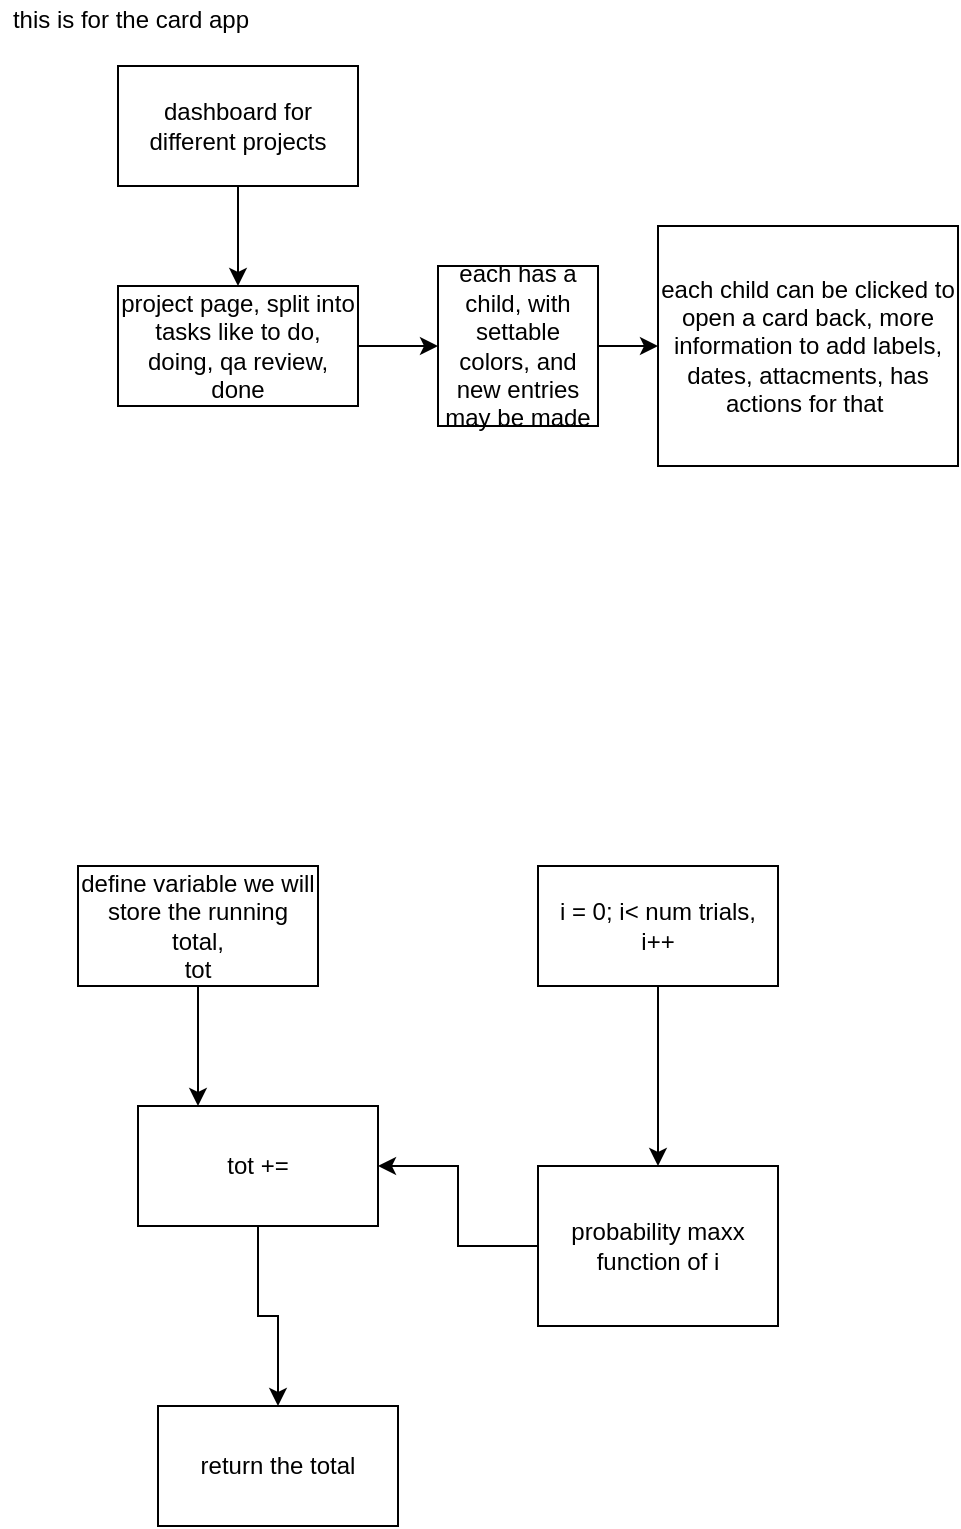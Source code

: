 <mxfile version="13.1.3">
    <diagram id="jjxZBv_k3mdtELfekc8B" name="Page-1">
        <mxGraphModel dx="875" dy="458" grid="1" gridSize="10" guides="1" tooltips="1" connect="1" arrows="1" fold="1" page="1" pageScale="1" pageWidth="850" pageHeight="1100" math="0" shadow="0">
            <root>
                <mxCell id="0"/>
                <mxCell id="1" parent="0"/>
                <mxCell id="3" style="edgeStyle=orthogonalEdgeStyle;rounded=0;orthogonalLoop=1;jettySize=auto;html=1;exitX=0.5;exitY=1;exitDx=0;exitDy=0;" parent="1" source="2" edge="1">
                    <mxGeometry relative="1" as="geometry">
                        <mxPoint x="130" y="160" as="targetPoint"/>
                    </mxGeometry>
                </mxCell>
                <mxCell id="2" value="dashboard for different projects&lt;br&gt;" style="rounded=0;whiteSpace=wrap;html=1;" parent="1" vertex="1">
                    <mxGeometry x="70" y="50" width="120" height="60" as="geometry"/>
                </mxCell>
                <mxCell id="7" style="edgeStyle=orthogonalEdgeStyle;rounded=0;orthogonalLoop=1;jettySize=auto;html=1;exitX=1;exitY=0.5;exitDx=0;exitDy=0;entryX=0;entryY=0.5;entryDx=0;entryDy=0;" parent="1" source="4" target="5" edge="1">
                    <mxGeometry relative="1" as="geometry"/>
                </mxCell>
                <mxCell id="4" value="project page, split into tasks like to do, doing, qa review, done&lt;br&gt;" style="rounded=0;whiteSpace=wrap;html=1;" parent="1" vertex="1">
                    <mxGeometry x="70" y="160" width="120" height="60" as="geometry"/>
                </mxCell>
                <mxCell id="10" style="edgeStyle=orthogonalEdgeStyle;rounded=0;orthogonalLoop=1;jettySize=auto;html=1;exitX=1;exitY=0.5;exitDx=0;exitDy=0;entryX=0;entryY=0.5;entryDx=0;entryDy=0;" parent="1" source="5" target="8" edge="1">
                    <mxGeometry relative="1" as="geometry"/>
                </mxCell>
                <mxCell id="5" value="each has a child, with settable colors, and new entries may be made&lt;br&gt;" style="whiteSpace=wrap;html=1;aspect=fixed;" parent="1" vertex="1">
                    <mxGeometry x="230" y="150" width="80" height="80" as="geometry"/>
                </mxCell>
                <mxCell id="8" value="each child can be clicked to open a card back, more information to add labels, dates, attacments, has actions for that&amp;nbsp;&lt;br&gt;" style="rounded=0;whiteSpace=wrap;html=1;" parent="1" vertex="1">
                    <mxGeometry x="340" y="130" width="150" height="120" as="geometry"/>
                </mxCell>
                <mxCell id="11" value="this is for the card app&lt;br&gt;" style="text;html=1;align=center;verticalAlign=middle;resizable=0;points=[];autosize=1;" parent="1" vertex="1">
                    <mxGeometry x="11" y="17" width="130" height="20" as="geometry"/>
                </mxCell>
                <mxCell id="14" style="edgeStyle=orthogonalEdgeStyle;rounded=0;orthogonalLoop=1;jettySize=auto;html=1;exitX=0.5;exitY=1;exitDx=0;exitDy=0;" edge="1" parent="1" source="12" target="13">
                    <mxGeometry relative="1" as="geometry"/>
                </mxCell>
                <mxCell id="12" value="i = 0; i&amp;lt; num trials, i++" style="rounded=0;whiteSpace=wrap;html=1;" vertex="1" parent="1">
                    <mxGeometry x="280" y="450" width="120" height="60" as="geometry"/>
                </mxCell>
                <mxCell id="17" style="edgeStyle=orthogonalEdgeStyle;rounded=0;orthogonalLoop=1;jettySize=auto;html=1;exitX=0;exitY=0.5;exitDx=0;exitDy=0;entryX=1;entryY=0.5;entryDx=0;entryDy=0;" edge="1" parent="1" source="13" target="16">
                    <mxGeometry relative="1" as="geometry"/>
                </mxCell>
                <mxCell id="13" value="probability maxx function of i&lt;br&gt;" style="rounded=0;whiteSpace=wrap;html=1;" vertex="1" parent="1">
                    <mxGeometry x="280" y="600" width="120" height="80" as="geometry"/>
                </mxCell>
                <mxCell id="18" style="edgeStyle=orthogonalEdgeStyle;rounded=0;orthogonalLoop=1;jettySize=auto;html=1;exitX=0.5;exitY=1;exitDx=0;exitDy=0;entryX=0.25;entryY=0;entryDx=0;entryDy=0;" edge="1" parent="1" source="15" target="16">
                    <mxGeometry relative="1" as="geometry"/>
                </mxCell>
                <mxCell id="15" value="define variable we will store the running total,&lt;br&gt;tot" style="rounded=0;whiteSpace=wrap;html=1;" vertex="1" parent="1">
                    <mxGeometry x="50" y="450" width="120" height="60" as="geometry"/>
                </mxCell>
                <mxCell id="19" style="edgeStyle=orthogonalEdgeStyle;rounded=0;orthogonalLoop=1;jettySize=auto;html=1;exitX=0.5;exitY=1;exitDx=0;exitDy=0;" edge="1" parent="1" source="16" target="20">
                    <mxGeometry relative="1" as="geometry">
                        <mxPoint x="150" y="750" as="targetPoint"/>
                    </mxGeometry>
                </mxCell>
                <mxCell id="16" value="tot +=" style="rounded=0;whiteSpace=wrap;html=1;" vertex="1" parent="1">
                    <mxGeometry x="80" y="570" width="120" height="60" as="geometry"/>
                </mxCell>
                <mxCell id="20" value="return the total&lt;br&gt;" style="rounded=0;whiteSpace=wrap;html=1;" vertex="1" parent="1">
                    <mxGeometry x="90" y="720" width="120" height="60" as="geometry"/>
                </mxCell>
            </root>
        </mxGraphModel>
    </diagram>
</mxfile>